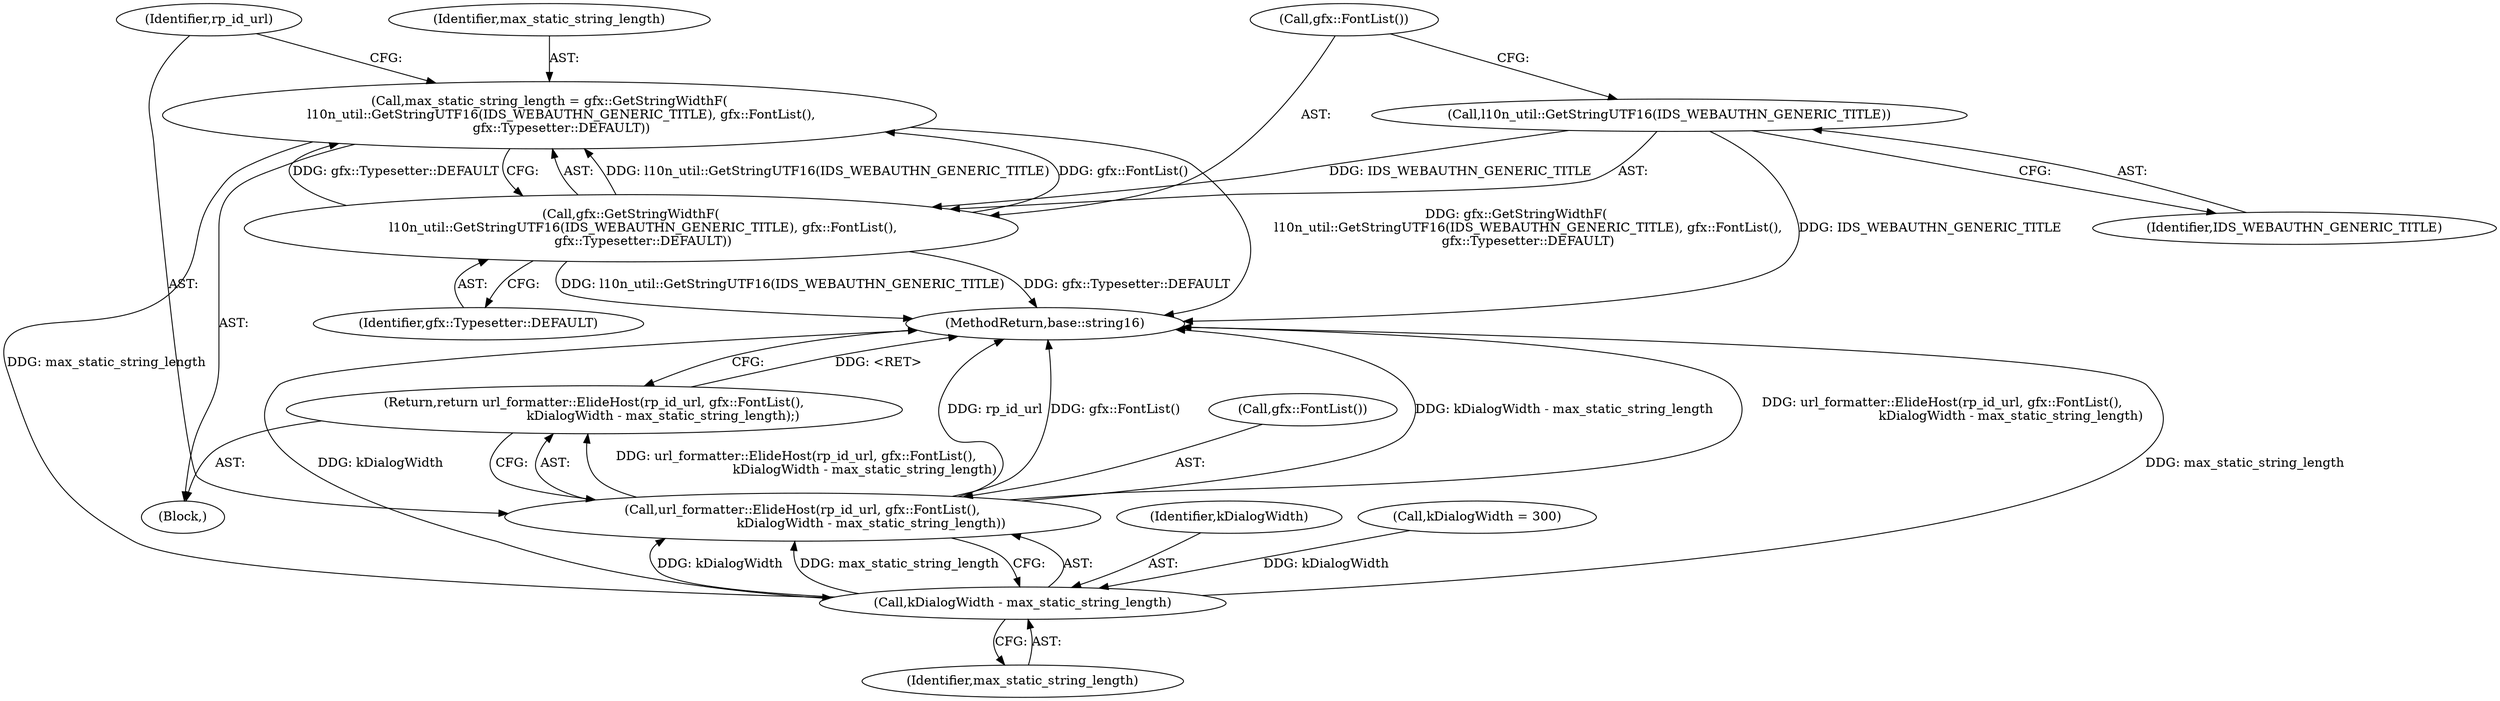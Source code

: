 digraph "1_Chrome_2f19869af13bbfdcfd682a55c0d2c61c6e102475@del" {
"1000120" [label="(Call,max_static_string_length = gfx::GetStringWidthF(\n      l10n_util::GetStringUTF16(IDS_WEBAUTHN_GENERIC_TITLE), gfx::FontList(),\n      gfx::Typesetter::DEFAULT))"];
"1000122" [label="(Call,gfx::GetStringWidthF(\n      l10n_util::GetStringUTF16(IDS_WEBAUTHN_GENERIC_TITLE), gfx::FontList(),\n      gfx::Typesetter::DEFAULT))"];
"1000123" [label="(Call,l10n_util::GetStringUTF16(IDS_WEBAUTHN_GENERIC_TITLE))"];
"1000131" [label="(Call,kDialogWidth - max_static_string_length)"];
"1000128" [label="(Call,url_formatter::ElideHost(rp_id_url, gfx::FontList(),\n                                  kDialogWidth - max_static_string_length))"];
"1000127" [label="(Return,return url_formatter::ElideHost(rp_id_url, gfx::FontList(),\n                                  kDialogWidth - max_static_string_length);)"];
"1000120" [label="(Call,max_static_string_length = gfx::GetStringWidthF(\n      l10n_util::GetStringUTF16(IDS_WEBAUTHN_GENERIC_TITLE), gfx::FontList(),\n      gfx::Typesetter::DEFAULT))"];
"1000102" [label="(Block,)"];
"1000131" [label="(Call,kDialogWidth - max_static_string_length)"];
"1000125" [label="(Call,gfx::FontList())"];
"1000127" [label="(Return,return url_formatter::ElideHost(rp_id_url, gfx::FontList(),\n                                  kDialogWidth - max_static_string_length);)"];
"1000126" [label="(Identifier,gfx::Typesetter::DEFAULT)"];
"1000132" [label="(Identifier,kDialogWidth)"];
"1000134" [label="(MethodReturn,base::string16)"];
"1000123" [label="(Call,l10n_util::GetStringUTF16(IDS_WEBAUTHN_GENERIC_TITLE))"];
"1000128" [label="(Call,url_formatter::ElideHost(rp_id_url, gfx::FontList(),\n                                  kDialogWidth - max_static_string_length))"];
"1000122" [label="(Call,gfx::GetStringWidthF(\n      l10n_util::GetStringUTF16(IDS_WEBAUTHN_GENERIC_TITLE), gfx::FontList(),\n      gfx::Typesetter::DEFAULT))"];
"1000108" [label="(Call,kDialogWidth = 300)"];
"1000121" [label="(Identifier,max_static_string_length)"];
"1000133" [label="(Identifier,max_static_string_length)"];
"1000130" [label="(Call,gfx::FontList())"];
"1000124" [label="(Identifier,IDS_WEBAUTHN_GENERIC_TITLE)"];
"1000129" [label="(Identifier,rp_id_url)"];
"1000120" -> "1000102"  [label="AST: "];
"1000120" -> "1000122"  [label="CFG: "];
"1000121" -> "1000120"  [label="AST: "];
"1000122" -> "1000120"  [label="AST: "];
"1000129" -> "1000120"  [label="CFG: "];
"1000120" -> "1000134"  [label="DDG: gfx::GetStringWidthF(\n      l10n_util::GetStringUTF16(IDS_WEBAUTHN_GENERIC_TITLE), gfx::FontList(),\n      gfx::Typesetter::DEFAULT)"];
"1000122" -> "1000120"  [label="DDG: l10n_util::GetStringUTF16(IDS_WEBAUTHN_GENERIC_TITLE)"];
"1000122" -> "1000120"  [label="DDG: gfx::FontList()"];
"1000122" -> "1000120"  [label="DDG: gfx::Typesetter::DEFAULT"];
"1000120" -> "1000131"  [label="DDG: max_static_string_length"];
"1000122" -> "1000126"  [label="CFG: "];
"1000123" -> "1000122"  [label="AST: "];
"1000125" -> "1000122"  [label="AST: "];
"1000126" -> "1000122"  [label="AST: "];
"1000122" -> "1000134"  [label="DDG: gfx::Typesetter::DEFAULT"];
"1000122" -> "1000134"  [label="DDG: l10n_util::GetStringUTF16(IDS_WEBAUTHN_GENERIC_TITLE)"];
"1000123" -> "1000122"  [label="DDG: IDS_WEBAUTHN_GENERIC_TITLE"];
"1000123" -> "1000124"  [label="CFG: "];
"1000124" -> "1000123"  [label="AST: "];
"1000125" -> "1000123"  [label="CFG: "];
"1000123" -> "1000134"  [label="DDG: IDS_WEBAUTHN_GENERIC_TITLE"];
"1000131" -> "1000128"  [label="AST: "];
"1000131" -> "1000133"  [label="CFG: "];
"1000132" -> "1000131"  [label="AST: "];
"1000133" -> "1000131"  [label="AST: "];
"1000128" -> "1000131"  [label="CFG: "];
"1000131" -> "1000134"  [label="DDG: kDialogWidth"];
"1000131" -> "1000134"  [label="DDG: max_static_string_length"];
"1000131" -> "1000128"  [label="DDG: kDialogWidth"];
"1000131" -> "1000128"  [label="DDG: max_static_string_length"];
"1000108" -> "1000131"  [label="DDG: kDialogWidth"];
"1000128" -> "1000127"  [label="AST: "];
"1000129" -> "1000128"  [label="AST: "];
"1000130" -> "1000128"  [label="AST: "];
"1000127" -> "1000128"  [label="CFG: "];
"1000128" -> "1000134"  [label="DDG: rp_id_url"];
"1000128" -> "1000134"  [label="DDG: url_formatter::ElideHost(rp_id_url, gfx::FontList(),\n                                  kDialogWidth - max_static_string_length)"];
"1000128" -> "1000134"  [label="DDG: gfx::FontList()"];
"1000128" -> "1000134"  [label="DDG: kDialogWidth - max_static_string_length"];
"1000128" -> "1000127"  [label="DDG: url_formatter::ElideHost(rp_id_url, gfx::FontList(),\n                                  kDialogWidth - max_static_string_length)"];
"1000127" -> "1000102"  [label="AST: "];
"1000134" -> "1000127"  [label="CFG: "];
"1000127" -> "1000134"  [label="DDG: <RET>"];
}
